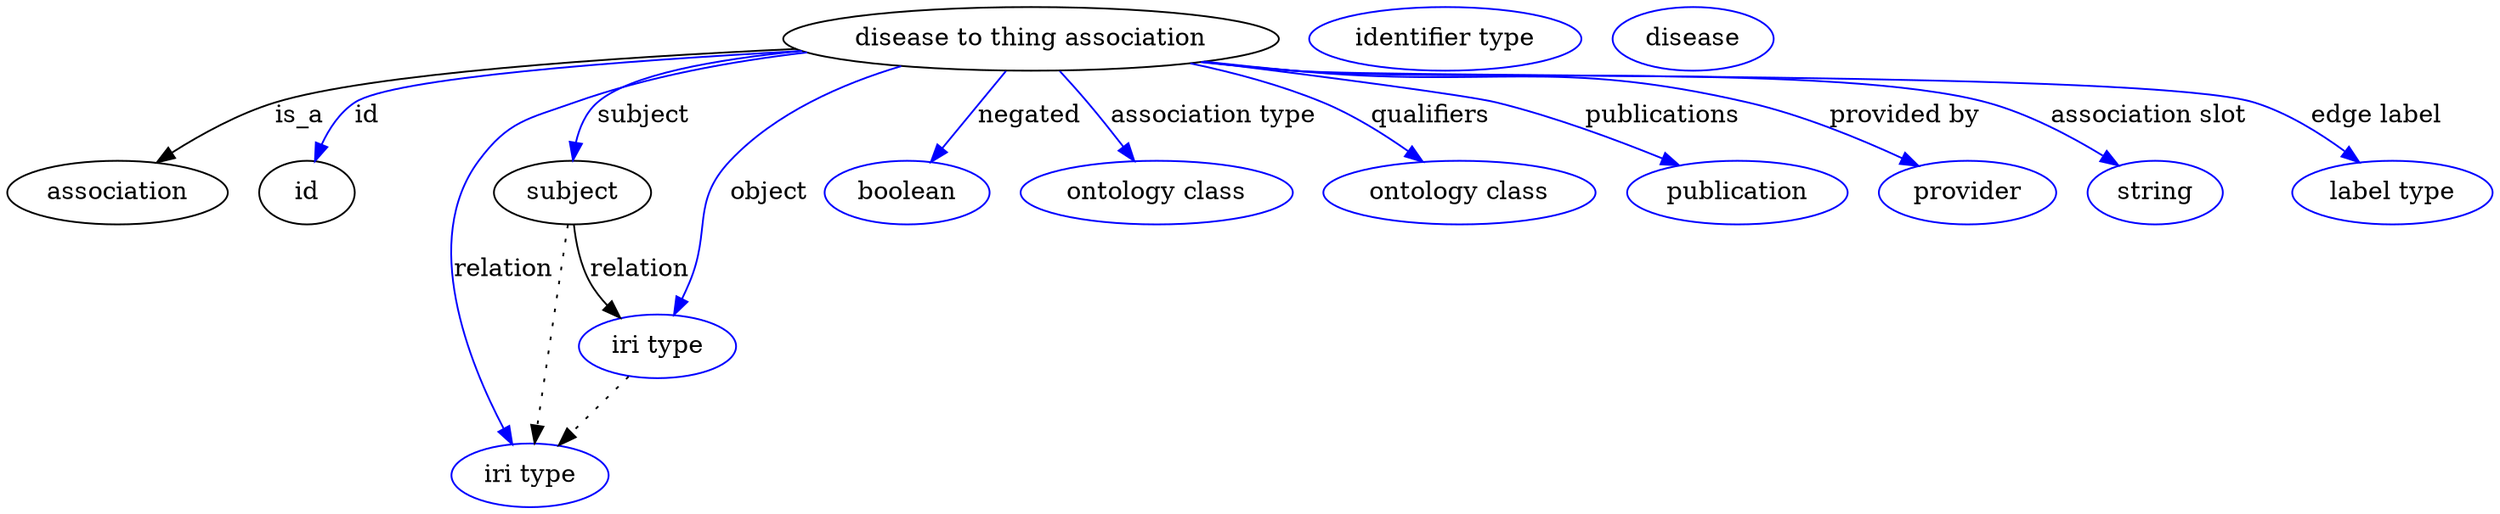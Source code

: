 digraph {
	graph [bb="0,0,1173.1,281"];
	node [label="\N"];
	"disease to thing association"	 [height=0.5,
		label="disease to thing association",
		pos="495.4,263",
		width=2.9619];
	association	 [height=0.5,
		pos="49.402,177",
		width=1.3723];
	"disease to thing association" -> association	 [label=is_a,
		lp="145.68,220",
		pos="e,71.049,193.43 393.1,257.75 303.44,252.25 180.38,242.26 133.85,227 114.63,220.7 95.08,209.49 79.635,199.28"];
	id	 [height=0.5,
		pos="143.4,177",
		width=0.75];
	"disease to thing association" -> id	 [color=blue,
		label=id,
		lp="179.85,220",
		pos="e,149.4,194.76 396.13,256.33 308.58,249.72 192.06,238.89 173.51,227 164.99,221.54 158.54,212.73 153.83,204.01",
		style=solid];
	subject	 [height=0.5,
		pos="276.4,177",
		width=0.97656];
	"disease to thing association" -> subject	 [color=blue,
		label=subject,
		lp="314.23,220",
		pos="e,278.18,195.29 399.42,255.11 355.67,249.71 310.04,240.91 293.75,227 287.19,221.4 283.11,213.19 280.57,205.03",
		style=solid];
	relation	 [color=blue,
		height=0.5,
		label="iri type",
		pos="256.4,18",
		width=0.9834];
	"disease to thing association" -> relation	 [color=blue,
		label=relation,
		lp="240.78,134",
		pos="e,247,35.476 398.34,255.54 360.57,250.39 317.53,241.7 280.4,227 256.56,217.56 246.28,216.56 232.4,195 202.59,148.68 225.71,81.424 \
242.65,44.586",
		style=solid];
	object	 [color=blue,
		height=0.5,
		label="iri type",
		pos="319.4,91",
		width=0.9834];
	"disease to thing association" -> object	 [color=blue,
		label=object,
		lp="373.51,177",
		pos="e,326.55,108.88 440.42,247.54 411.8,236.95 378.27,220.18 356.19,195 335.18,171.03 344.25,156.97 333.4,127 332.4,124.22 331.32,121.33 \
330.23,118.45",
		style=solid];
	negated	 [color=blue,
		height=0.5,
		label=boolean,
		pos="437.4,177",
		width=1.0584];
	"disease to thing association" -> negated	 [color=blue,
		label=negated,
		lp="492.17,220",
		pos="e,449.09,194.33 483.1,244.76 474.86,232.55 463.9,216.29 454.77,202.76",
		style=solid];
	"association type"	 [color=blue,
		height=0.5,
		label="ontology class",
		pos="554.4,177",
		width=1.6931];
	"disease to thing association" -> "association type"	 [color=blue,
		label="association type",
		lp="574.31,220",
		pos="e,542.11,194.92 507.91,244.76 516.18,232.71 527.15,216.72 536.36,203.3",
		style=solid];
	qualifiers	 [color=blue,
		height=0.5,
		label="ontology class",
		pos="694.4,177",
		width=1.6931];
	"disease to thing association" -> qualifiers	 [color=blue,
		label=qualifiers,
		lp="672.45,220",
		pos="e,674.13,194.09 562.08,248.84 582.3,243.33 604.22,236.12 623.4,227 638.34,219.9 653.51,209.7 665.97,200.37",
		style=solid];
	publications	 [color=blue,
		height=0.5,
		label=publication,
		pos="823.4,177",
		width=1.3859];
	"disease to thing association" -> publications	 [color=blue,
		label=publications,
		lp="777.62,220",
		pos="e,793.23,191.65 572.35,250.46 625.87,241.59 689.79,230.65 702.4,227 730.42,218.88 760.75,206.34 784.03,195.85",
		style=solid];
	"provided by"	 [color=blue,
		height=0.5,
		label=provider,
		pos="931.4,177",
		width=1.1129];
	"disease to thing association" -> "provided by"	 [color=blue,
		label="provided by",
		lp="889.03,220",
		pos="e,905.52,191.01 571.74,250.42 584.94,248.46 598.55,246.56 611.4,245 701.76,234.02 727.16,249.3 815.4,227 843.68,219.85 873.89,206.64 \
896.38,195.59",
		style=solid];
	"association slot"	 [color=blue,
		height=0.5,
		label=string,
		pos="1019.4,177",
		width=0.8403];
	"disease to thing association" -> "association slot"	 [color=blue,
		label="association slot",
		lp="1004.4,220",
		pos="e,999.81,190.83 570.77,250.22 584.27,248.24 598.23,246.4 611.4,245 681.13,237.62 858.93,246.05 926.4,227 949.54,220.47 973.37,207.51 \
991.12,196.42",
		style=solid];
	"edge label"	 [color=blue,
		height=0.5,
		label="label type",
		pos="1128.4,177",
		width=1.2425];
	"disease to thing association" -> "edge label"	 [color=blue,
		label="edge label",
		lp="1109,220",
		pos="e,1109.3,193.58 570.12,250.13 583.82,248.14 598.01,246.31 611.4,245 708.8,235.48 958.16,256.7 1051.4,227 1069.4,221.27 1087.2,210.14 \
1101.2,199.84",
		style=solid];
	association_id	 [color=blue,
		height=0.5,
		label="identifier type",
		pos="679.4,263",
		width=1.652];
	subject -> relation	 [pos="e,258.67,36.027 274.11,158.76 270.64,131.21 264.04,78.735 259.95,46.223",
		style=dotted];
	subject -> object	 [label=relation,
		lp="312.78,134",
		pos="e,304.16,107.25 279.77,158.76 282.02,148.99 285.52,136.95 290.64,127 292.72,122.97 295.28,118.96 298.02,115.16"];
	"disease to thing association_subject"	 [color=blue,
		height=0.5,
		label=disease,
		pos="792.4,263",
		width=0.99011];
	object -> relation	 [pos="e,270.64,34.499 305.11,74.435 296.89,64.915 286.42,52.785 277.3,42.212",
		style=dotted];
}
